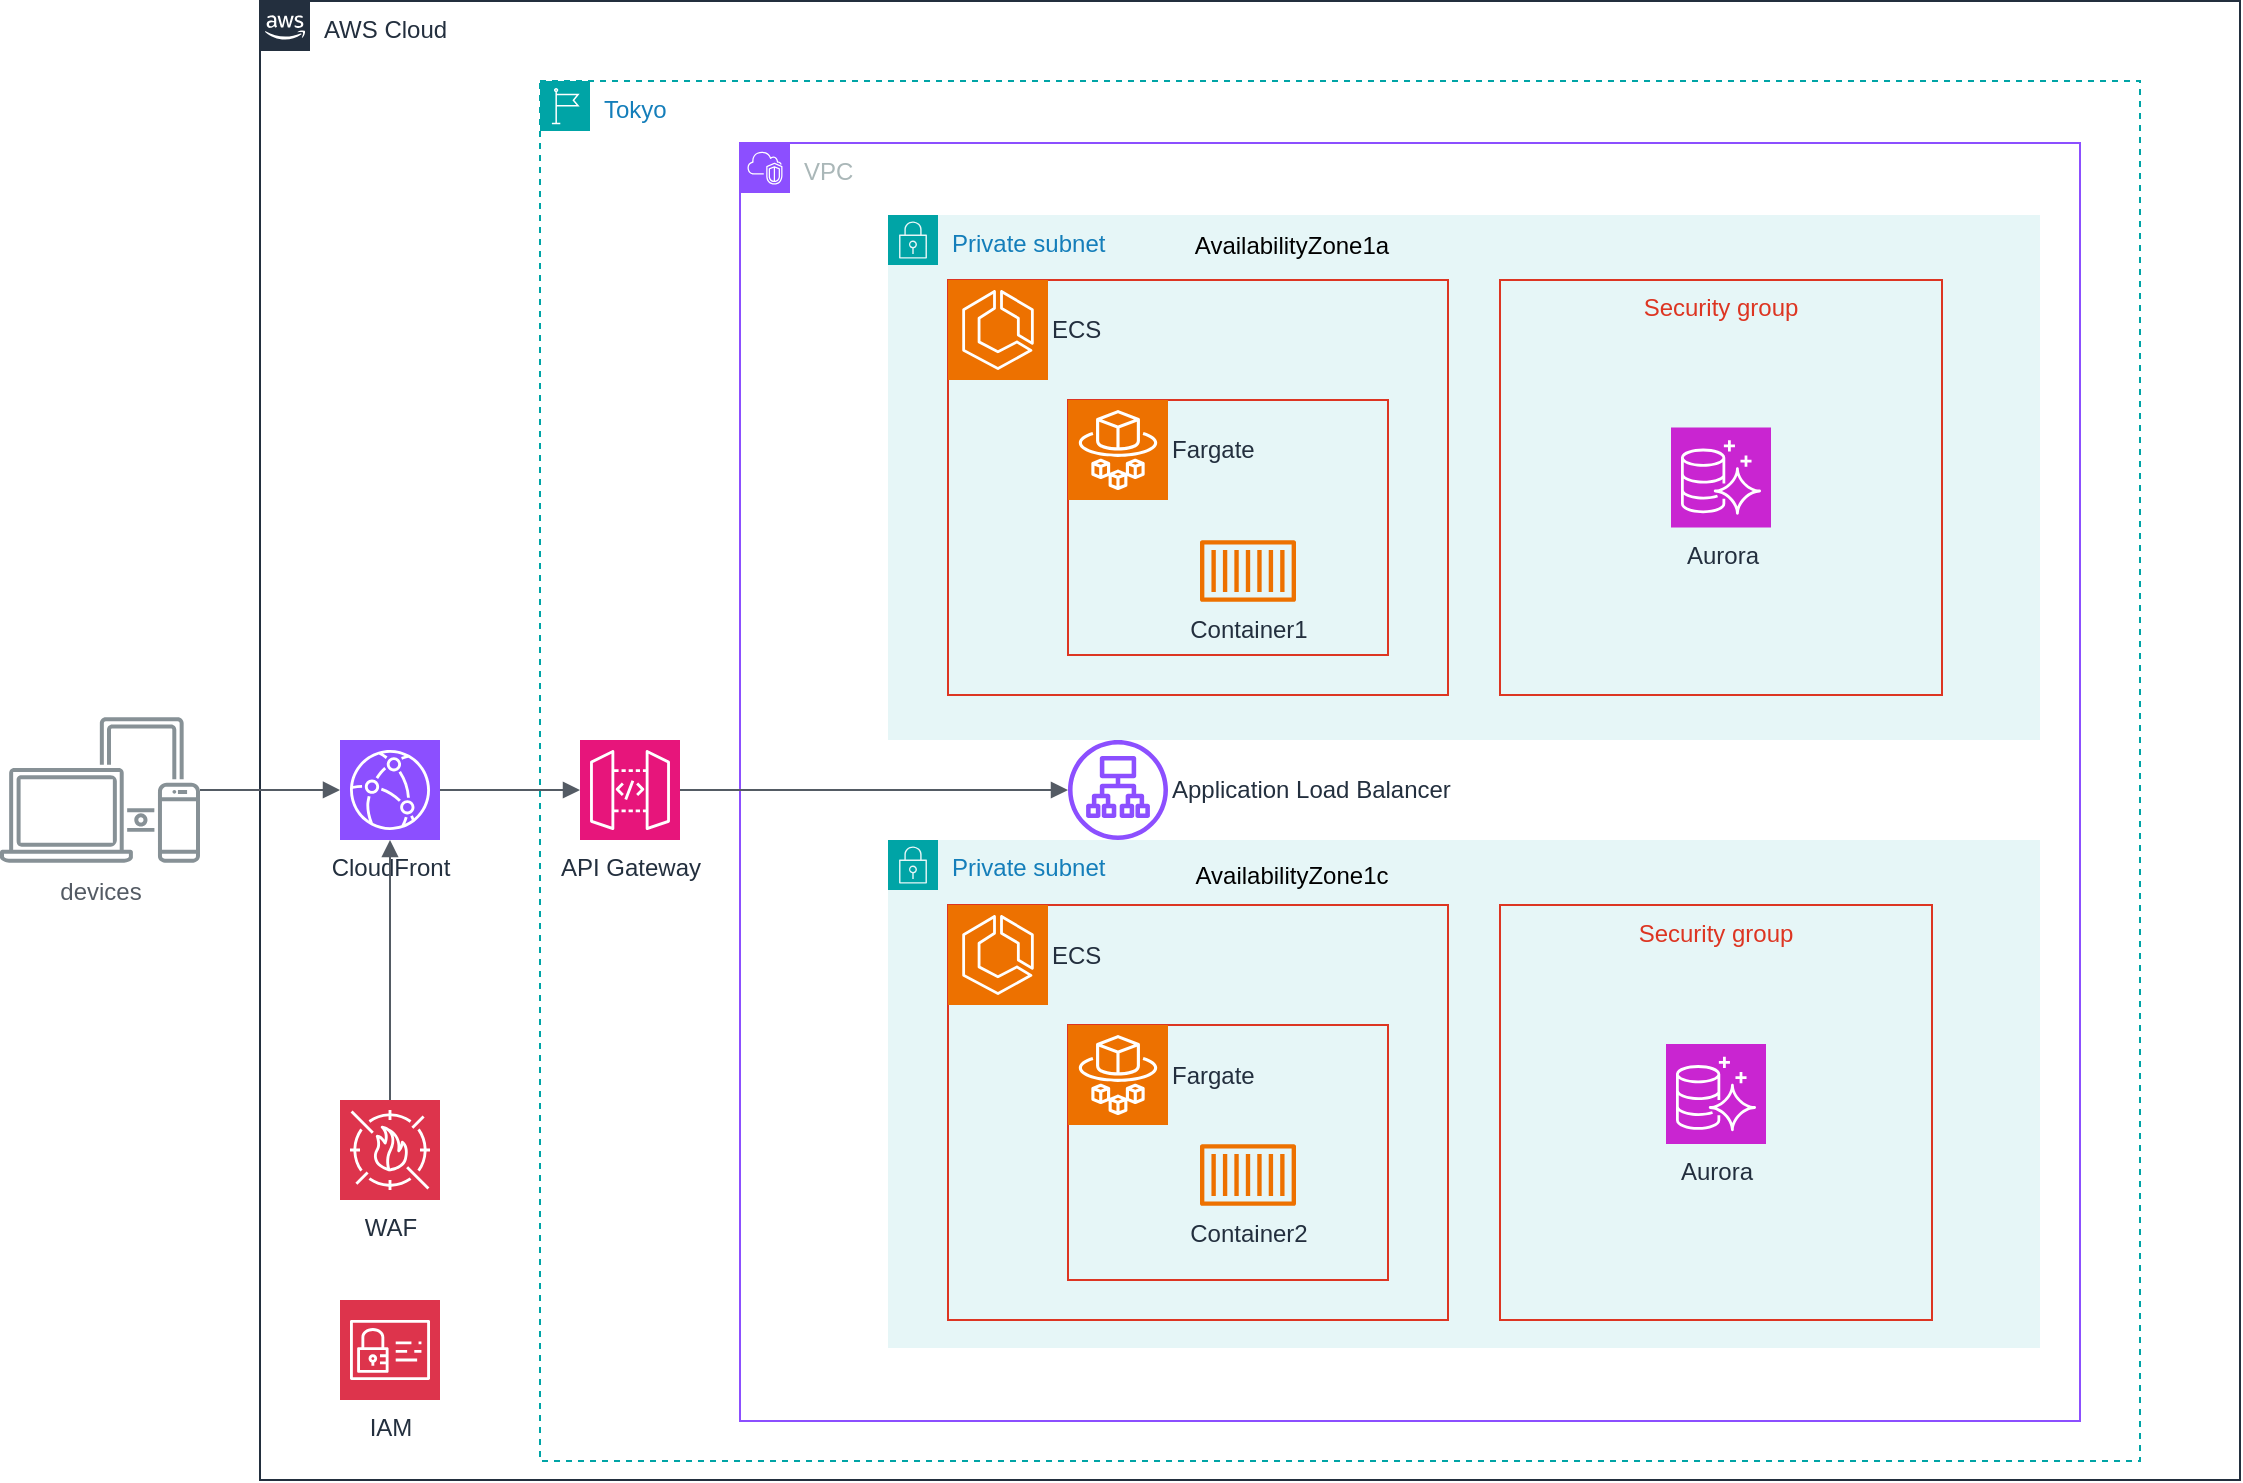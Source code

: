 <mxfile version="22.1.0" type="github">
  <diagram id="Ht1M8jgEwFfnCIfOTk4-" name="Page-1">
    <mxGraphModel dx="1434" dy="1609" grid="1" gridSize="10" guides="1" tooltips="1" connect="1" arrows="1" fold="1" page="1" pageScale="1" pageWidth="1169" pageHeight="827" background="#FFFFFF" math="0" shadow="0">
      <root>
        <mxCell id="0" />
        <mxCell id="1" parent="0" />
        <object label="AWS Cloud" id="UEzPUAAOIrF-is8g5C7q-175">
          <mxCell style="points=[[0,0],[0.25,0],[0.5,0],[0.75,0],[1,0],[1,0.25],[1,0.5],[1,0.75],[1,1],[0.75,1],[0.5,1],[0.25,1],[0,1],[0,0.75],[0,0.5],[0,0.25]];outlineConnect=0;gradientColor=none;html=1;whiteSpace=wrap;fontSize=12;fontStyle=0;shape=mxgraph.aws4.group;grIcon=mxgraph.aws4.group_aws_cloud_alt;strokeColor=#232F3E;fillColor=none;verticalAlign=top;align=left;spacingLeft=30;fontColor=#232F3E;dashed=0;labelBackgroundColor=#ffffff;container=1;pointerEvents=0;collapsible=0;recursiveResize=0;rounded=1;" parent="1" vertex="1">
            <mxGeometry x="140" y="-789.5" width="990" height="739.5" as="geometry" />
          </mxCell>
        </object>
        <mxCell id="2OEAKkn2EyUSQTswXAGM-7" value="Tokyo" style="points=[[0,0],[0.25,0],[0.5,0],[0.75,0],[1,0],[1,0.25],[1,0.5],[1,0.75],[1,1],[0.75,1],[0.5,1],[0.25,1],[0,1],[0,0.75],[0,0.5],[0,0.25]];outlineConnect=0;gradientColor=none;html=1;whiteSpace=wrap;fontSize=12;fontStyle=0;container=1;pointerEvents=0;collapsible=0;recursiveResize=0;shape=mxgraph.aws4.group;grIcon=mxgraph.aws4.group_region;strokeColor=#00A4A6;fillColor=none;verticalAlign=top;align=left;spacingLeft=30;fontColor=#147EBA;dashed=1;rounded=1;" vertex="1" parent="UEzPUAAOIrF-is8g5C7q-175">
          <mxGeometry x="140" y="40" width="800" height="690" as="geometry" />
        </mxCell>
        <mxCell id="2OEAKkn2EyUSQTswXAGM-9" value="VPC" style="points=[[0,0],[0.25,0],[0.5,0],[0.75,0],[1,0],[1,0.25],[1,0.5],[1,0.75],[1,1],[0.75,1],[0.5,1],[0.25,1],[0,1],[0,0.75],[0,0.5],[0,0.25]];outlineConnect=0;gradientColor=none;html=1;whiteSpace=wrap;fontSize=12;fontStyle=0;container=1;pointerEvents=0;collapsible=0;recursiveResize=0;shape=mxgraph.aws4.group;grIcon=mxgraph.aws4.group_vpc2;strokeColor=#8C4FFF;fillColor=none;verticalAlign=top;align=left;spacingLeft=30;fontColor=#AAB7B8;dashed=0;rounded=1;" vertex="1" parent="2OEAKkn2EyUSQTswXAGM-7">
          <mxGeometry x="100" y="31" width="670" height="639" as="geometry" />
        </mxCell>
        <mxCell id="2OEAKkn2EyUSQTswXAGM-11" value="Private subnet" style="points=[[0,0],[0.25,0],[0.5,0],[0.75,0],[1,0],[1,0.25],[1,0.5],[1,0.75],[1,1],[0.75,1],[0.5,1],[0.25,1],[0,1],[0,0.75],[0,0.5],[0,0.25]];outlineConnect=0;gradientColor=none;html=1;whiteSpace=wrap;fontSize=12;fontStyle=0;container=1;pointerEvents=0;collapsible=0;recursiveResize=0;shape=mxgraph.aws4.group;grIcon=mxgraph.aws4.group_security_group;grStroke=0;strokeColor=#00A4A6;fillColor=#E6F6F7;verticalAlign=top;align=left;spacingLeft=30;fontColor=#147EBA;dashed=0;rounded=1;" vertex="1" parent="2OEAKkn2EyUSQTswXAGM-9">
          <mxGeometry x="74" y="348.5" width="576" height="254" as="geometry" />
        </mxCell>
        <mxCell id="2OEAKkn2EyUSQTswXAGM-12" value="" style="fillColor=none;strokeColor=#DD3522;verticalAlign=top;fontStyle=0;fontColor=#DD3522;whiteSpace=wrap;html=1;rounded=0;" vertex="1" parent="2OEAKkn2EyUSQTswXAGM-11">
          <mxGeometry x="30" y="32.5" width="250" height="207.5" as="geometry" />
        </mxCell>
        <mxCell id="2OEAKkn2EyUSQTswXAGM-14" value="ECS" style="sketch=0;points=[[0,0,0],[0.25,0,0],[0.5,0,0],[0.75,0,0],[1,0,0],[0,1,0],[0.25,1,0],[0.5,1,0],[0.75,1,0],[1,1,0],[0,0.25,0],[0,0.5,0],[0,0.75,0],[1,0.25,0],[1,0.5,0],[1,0.75,0]];outlineConnect=0;fontColor=#232F3E;fillColor=#ED7100;strokeColor=#ffffff;dashed=0;verticalLabelPosition=middle;verticalAlign=middle;align=left;html=1;fontSize=12;fontStyle=0;aspect=fixed;shape=mxgraph.aws4.resourceIcon;resIcon=mxgraph.aws4.ecs;rounded=1;labelPosition=right;" vertex="1" parent="2OEAKkn2EyUSQTswXAGM-11">
          <mxGeometry x="30" y="32.5" width="50" height="50" as="geometry" />
        </mxCell>
        <mxCell id="2OEAKkn2EyUSQTswXAGM-15" value="" style="fillColor=none;strokeColor=#DD3522;verticalAlign=top;fontStyle=0;fontColor=#DD3522;whiteSpace=wrap;html=1;rounded=0;" vertex="1" parent="2OEAKkn2EyUSQTswXAGM-11">
          <mxGeometry x="90" y="92.5" width="160" height="127.5" as="geometry" />
        </mxCell>
        <mxCell id="2OEAKkn2EyUSQTswXAGM-16" value="Fargate" style="sketch=0;points=[[0,0,0],[0.25,0,0],[0.5,0,0],[0.75,0,0],[1,0,0],[0,1,0],[0.25,1,0],[0.5,1,0],[0.75,1,0],[1,1,0],[0,0.25,0],[0,0.5,0],[0,0.75,0],[1,0.25,0],[1,0.5,0],[1,0.75,0]];outlineConnect=0;fontColor=#232F3E;fillColor=#ED7100;strokeColor=#ffffff;dashed=0;verticalLabelPosition=middle;verticalAlign=middle;align=left;html=1;fontSize=12;fontStyle=0;aspect=fixed;shape=mxgraph.aws4.resourceIcon;resIcon=mxgraph.aws4.fargate;rounded=1;labelPosition=right;" vertex="1" parent="2OEAKkn2EyUSQTswXAGM-11">
          <mxGeometry x="90" y="92.5" width="50" height="50" as="geometry" />
        </mxCell>
        <mxCell id="2OEAKkn2EyUSQTswXAGM-13" value="Container2" style="sketch=0;outlineConnect=0;fontColor=#232F3E;gradientColor=none;fillColor=#ED7100;strokeColor=none;dashed=0;verticalLabelPosition=bottom;verticalAlign=top;align=center;html=1;fontSize=12;fontStyle=0;aspect=fixed;pointerEvents=1;shape=mxgraph.aws4.container_1;rounded=1;" vertex="1" parent="2OEAKkn2EyUSQTswXAGM-11">
          <mxGeometry x="156" y="152" width="48" height="31" as="geometry" />
        </mxCell>
        <mxCell id="2OEAKkn2EyUSQTswXAGM-20" value="AvailabilityZone1c" style="text;html=1;strokeColor=none;fillColor=none;align=center;verticalAlign=middle;whiteSpace=wrap;rounded=0;" vertex="1" parent="2OEAKkn2EyUSQTswXAGM-11">
          <mxGeometry x="140" y="2.5" width="124" height="30" as="geometry" />
        </mxCell>
        <mxCell id="2OEAKkn2EyUSQTswXAGM-32" value="Security group" style="fillColor=none;strokeColor=#DD3522;verticalAlign=top;fontStyle=0;fontColor=#DD3522;whiteSpace=wrap;html=1;rounded=0;" vertex="1" parent="2OEAKkn2EyUSQTswXAGM-11">
          <mxGeometry x="306" y="32.5" width="216" height="207.5" as="geometry" />
        </mxCell>
        <mxCell id="2OEAKkn2EyUSQTswXAGM-30" value="Aurora" style="sketch=0;points=[[0,0,0],[0.25,0,0],[0.5,0,0],[0.75,0,0],[1,0,0],[0,1,0],[0.25,1,0],[0.5,1,0],[0.75,1,0],[1,1,0],[0,0.25,0],[0,0.5,0],[0,0.75,0],[1,0.25,0],[1,0.5,0],[1,0.75,0]];outlineConnect=0;fontColor=#232F3E;fillColor=#C925D1;strokeColor=#ffffff;dashed=0;verticalLabelPosition=bottom;verticalAlign=top;align=center;html=1;fontSize=12;fontStyle=0;aspect=fixed;shape=mxgraph.aws4.resourceIcon;resIcon=mxgraph.aws4.aurora;rounded=1;" vertex="1" parent="2OEAKkn2EyUSQTswXAGM-11">
          <mxGeometry x="389" y="102" width="50" height="50" as="geometry" />
        </mxCell>
        <mxCell id="2OEAKkn2EyUSQTswXAGM-34" value="Application Load Balancer" style="sketch=0;outlineConnect=0;fontColor=#232F3E;gradientColor=none;fillColor=#8C4FFF;strokeColor=none;dashed=0;verticalLabelPosition=middle;verticalAlign=middle;align=left;html=1;fontSize=12;fontStyle=0;aspect=fixed;pointerEvents=1;shape=mxgraph.aws4.application_load_balancer;rounded=1;labelPosition=right;" vertex="1" parent="2OEAKkn2EyUSQTswXAGM-9">
          <mxGeometry x="164" y="298.5" width="50" height="50" as="geometry" />
        </mxCell>
        <mxCell id="2OEAKkn2EyUSQTswXAGM-21" value="Private subnet" style="points=[[0,0],[0.25,0],[0.5,0],[0.75,0],[1,0],[1,0.25],[1,0.5],[1,0.75],[1,1],[0.75,1],[0.5,1],[0.25,1],[0,1],[0,0.75],[0,0.5],[0,0.25]];outlineConnect=0;gradientColor=none;html=1;whiteSpace=wrap;fontSize=12;fontStyle=0;container=1;pointerEvents=0;collapsible=0;recursiveResize=0;shape=mxgraph.aws4.group;grIcon=mxgraph.aws4.group_security_group;grStroke=0;strokeColor=#00A4A6;fillColor=#E6F6F7;verticalAlign=top;align=left;spacingLeft=30;fontColor=#147EBA;dashed=0;rounded=1;" vertex="1" parent="2OEAKkn2EyUSQTswXAGM-9">
          <mxGeometry x="74" y="36" width="576" height="262.5" as="geometry" />
        </mxCell>
        <mxCell id="2OEAKkn2EyUSQTswXAGM-22" value="" style="fillColor=none;strokeColor=#DD3522;verticalAlign=top;fontStyle=0;fontColor=#DD3522;whiteSpace=wrap;html=1;rounded=0;" vertex="1" parent="2OEAKkn2EyUSQTswXAGM-21">
          <mxGeometry x="30" y="32.5" width="250" height="207.5" as="geometry" />
        </mxCell>
        <mxCell id="2OEAKkn2EyUSQTswXAGM-23" value="ECS" style="sketch=0;points=[[0,0,0],[0.25,0,0],[0.5,0,0],[0.75,0,0],[1,0,0],[0,1,0],[0.25,1,0],[0.5,1,0],[0.75,1,0],[1,1,0],[0,0.25,0],[0,0.5,0],[0,0.75,0],[1,0.25,0],[1,0.5,0],[1,0.75,0]];outlineConnect=0;fontColor=#232F3E;fillColor=#ED7100;strokeColor=#ffffff;dashed=0;verticalLabelPosition=middle;verticalAlign=middle;align=left;html=1;fontSize=12;fontStyle=0;aspect=fixed;shape=mxgraph.aws4.resourceIcon;resIcon=mxgraph.aws4.ecs;rounded=1;labelPosition=right;" vertex="1" parent="2OEAKkn2EyUSQTswXAGM-21">
          <mxGeometry x="30" y="32.5" width="50" height="50" as="geometry" />
        </mxCell>
        <mxCell id="2OEAKkn2EyUSQTswXAGM-24" value="" style="fillColor=none;strokeColor=#DD3522;verticalAlign=top;fontStyle=0;fontColor=#DD3522;whiteSpace=wrap;html=1;rounded=0;" vertex="1" parent="2OEAKkn2EyUSQTswXAGM-21">
          <mxGeometry x="90" y="92.5" width="160" height="127.5" as="geometry" />
        </mxCell>
        <mxCell id="2OEAKkn2EyUSQTswXAGM-25" value="Fargate" style="sketch=0;points=[[0,0,0],[0.25,0,0],[0.5,0,0],[0.75,0,0],[1,0,0],[0,1,0],[0.25,1,0],[0.5,1,0],[0.75,1,0],[1,1,0],[0,0.25,0],[0,0.5,0],[0,0.75,0],[1,0.25,0],[1,0.5,0],[1,0.75,0]];outlineConnect=0;fontColor=#232F3E;fillColor=#ED7100;strokeColor=#ffffff;dashed=0;verticalLabelPosition=middle;verticalAlign=middle;align=left;html=1;fontSize=12;fontStyle=0;aspect=fixed;shape=mxgraph.aws4.resourceIcon;resIcon=mxgraph.aws4.fargate;rounded=1;labelPosition=right;" vertex="1" parent="2OEAKkn2EyUSQTswXAGM-21">
          <mxGeometry x="90" y="92.5" width="50" height="50" as="geometry" />
        </mxCell>
        <mxCell id="2OEAKkn2EyUSQTswXAGM-26" value="Container1" style="sketch=0;outlineConnect=0;fontColor=#232F3E;gradientColor=none;fillColor=#ED7100;strokeColor=none;dashed=0;verticalLabelPosition=bottom;verticalAlign=top;align=center;html=1;fontSize=12;fontStyle=0;aspect=fixed;pointerEvents=1;shape=mxgraph.aws4.container_1;rounded=1;" vertex="1" parent="2OEAKkn2EyUSQTswXAGM-21">
          <mxGeometry x="156" y="162.5" width="48" height="31" as="geometry" />
        </mxCell>
        <mxCell id="2OEAKkn2EyUSQTswXAGM-27" value="AvailabilityZone1a" style="text;html=1;strokeColor=none;fillColor=none;align=center;verticalAlign=middle;whiteSpace=wrap;rounded=0;" vertex="1" parent="2OEAKkn2EyUSQTswXAGM-21">
          <mxGeometry x="140" width="124" height="30" as="geometry" />
        </mxCell>
        <mxCell id="2OEAKkn2EyUSQTswXAGM-31" value="Security group" style="fillColor=none;strokeColor=#DD3522;verticalAlign=top;fontStyle=0;fontColor=#DD3522;whiteSpace=wrap;html=1;rounded=0;" vertex="1" parent="2OEAKkn2EyUSQTswXAGM-21">
          <mxGeometry x="306" y="32.5" width="221" height="207.5" as="geometry" />
        </mxCell>
        <mxCell id="2OEAKkn2EyUSQTswXAGM-6" value="Aurora" style="sketch=0;points=[[0,0,0],[0.25,0,0],[0.5,0,0],[0.75,0,0],[1,0,0],[0,1,0],[0.25,1,0],[0.5,1,0],[0.75,1,0],[1,1,0],[0,0.25,0],[0,0.5,0],[0,0.75,0],[1,0.25,0],[1,0.5,0],[1,0.75,0]];outlineConnect=0;fontColor=#232F3E;fillColor=#C925D1;strokeColor=#ffffff;dashed=0;verticalLabelPosition=bottom;verticalAlign=top;align=center;html=1;fontSize=12;fontStyle=0;aspect=fixed;shape=mxgraph.aws4.resourceIcon;resIcon=mxgraph.aws4.aurora;rounded=1;" vertex="1" parent="2OEAKkn2EyUSQTswXAGM-21">
          <mxGeometry x="391.5" y="106.25" width="50" height="50" as="geometry" />
        </mxCell>
        <mxCell id="2OEAKkn2EyUSQTswXAGM-4" value="API Gateway" style="sketch=0;points=[[0,0,0],[0.25,0,0],[0.5,0,0],[0.75,0,0],[1,0,0],[0,1,0],[0.25,1,0],[0.5,1,0],[0.75,1,0],[1,1,0],[0,0.25,0],[0,0.5,0],[0,0.75,0],[1,0.25,0],[1,0.5,0],[1,0.75,0]];outlineConnect=0;fontColor=#232F3E;fillColor=#E7157B;strokeColor=#ffffff;dashed=0;verticalLabelPosition=bottom;verticalAlign=top;align=center;html=1;fontSize=12;fontStyle=0;aspect=fixed;shape=mxgraph.aws4.resourceIcon;resIcon=mxgraph.aws4.api_gateway;rounded=1;" vertex="1" parent="2OEAKkn2EyUSQTswXAGM-7">
          <mxGeometry x="20" y="329.5" width="50" height="50" as="geometry" />
        </mxCell>
        <mxCell id="2OEAKkn2EyUSQTswXAGM-37" value="" style="edgeStyle=orthogonalEdgeStyle;html=1;endArrow=block;elbow=vertical;startArrow=none;endFill=1;strokeColor=#545B64;rounded=0;exitX=1;exitY=0.5;exitDx=0;exitDy=0;exitPerimeter=0;" edge="1" parent="2OEAKkn2EyUSQTswXAGM-7" source="2OEAKkn2EyUSQTswXAGM-4" target="2OEAKkn2EyUSQTswXAGM-34">
          <mxGeometry width="100" relative="1" as="geometry">
            <mxPoint x="-30" y="429.5" as="sourcePoint" />
            <mxPoint x="70" y="429.5" as="targetPoint" />
          </mxGeometry>
        </mxCell>
        <mxCell id="2OEAKkn2EyUSQTswXAGM-3" value="CloudFront" style="sketch=0;points=[[0,0,0],[0.25,0,0],[0.5,0,0],[0.75,0,0],[1,0,0],[0,1,0],[0.25,1,0],[0.5,1,0],[0.75,1,0],[1,1,0],[0,0.25,0],[0,0.5,0],[0,0.75,0],[1,0.25,0],[1,0.5,0],[1,0.75,0]];outlineConnect=0;fontColor=#232F3E;fillColor=#8C4FFF;strokeColor=#ffffff;dashed=0;verticalLabelPosition=bottom;verticalAlign=top;align=center;html=1;fontSize=12;fontStyle=0;aspect=fixed;shape=mxgraph.aws4.resourceIcon;resIcon=mxgraph.aws4.cloudfront;rounded=1;" vertex="1" parent="UEzPUAAOIrF-is8g5C7q-175">
          <mxGeometry x="40" y="369.5" width="50" height="50" as="geometry" />
        </mxCell>
        <mxCell id="2OEAKkn2EyUSQTswXAGM-2" value="WAF" style="sketch=0;points=[[0,0,0],[0.25,0,0],[0.5,0,0],[0.75,0,0],[1,0,0],[0,1,0],[0.25,1,0],[0.5,1,0],[0.75,1,0],[1,1,0],[0,0.25,0],[0,0.5,0],[0,0.75,0],[1,0.25,0],[1,0.5,0],[1,0.75,0]];outlineConnect=0;fontColor=#232F3E;fillColor=#DD344C;strokeColor=#ffffff;dashed=0;verticalLabelPosition=bottom;verticalAlign=top;align=center;html=1;fontSize=12;fontStyle=0;aspect=fixed;shape=mxgraph.aws4.resourceIcon;resIcon=mxgraph.aws4.waf;rounded=1;" vertex="1" parent="UEzPUAAOIrF-is8g5C7q-175">
          <mxGeometry x="40" y="549.5" width="50" height="50" as="geometry" />
        </mxCell>
        <mxCell id="2OEAKkn2EyUSQTswXAGM-29" value="" style="edgeStyle=orthogonalEdgeStyle;html=1;endArrow=none;elbow=vertical;startArrow=block;startFill=1;strokeColor=#545B64;rounded=0;entryX=0.5;entryY=0;entryDx=0;entryDy=0;entryPerimeter=0;" edge="1" parent="UEzPUAAOIrF-is8g5C7q-175" source="2OEAKkn2EyUSQTswXAGM-3" target="2OEAKkn2EyUSQTswXAGM-2">
          <mxGeometry width="100" relative="1" as="geometry">
            <mxPoint x="50" y="399.5" as="sourcePoint" />
            <mxPoint x="150" y="399.5" as="targetPoint" />
          </mxGeometry>
        </mxCell>
        <mxCell id="2OEAKkn2EyUSQTswXAGM-1" value="IAM" style="sketch=0;points=[[0,0,0],[0.25,0,0],[0.5,0,0],[0.75,0,0],[1,0,0],[0,1,0],[0.25,1,0],[0.5,1,0],[0.75,1,0],[1,1,0],[0,0.25,0],[0,0.5,0],[0,0.75,0],[1,0.25,0],[1,0.5,0],[1,0.75,0]];outlineConnect=0;fontColor=#232F3E;fillColor=#DD344C;strokeColor=#ffffff;dashed=0;verticalLabelPosition=bottom;verticalAlign=top;align=center;html=1;fontSize=12;fontStyle=0;aspect=fixed;shape=mxgraph.aws4.resourceIcon;resIcon=mxgraph.aws4.identity_and_access_management;rounded=1;" vertex="1" parent="UEzPUAAOIrF-is8g5C7q-175">
          <mxGeometry x="40" y="649.5" width="50" height="50" as="geometry" />
        </mxCell>
        <mxCell id="2OEAKkn2EyUSQTswXAGM-36" value="" style="edgeStyle=orthogonalEdgeStyle;html=1;endArrow=block;elbow=vertical;startArrow=none;endFill=1;strokeColor=#545B64;rounded=0;exitX=1;exitY=0.5;exitDx=0;exitDy=0;exitPerimeter=0;entryX=0;entryY=0.5;entryDx=0;entryDy=0;entryPerimeter=0;" edge="1" parent="UEzPUAAOIrF-is8g5C7q-175" source="2OEAKkn2EyUSQTswXAGM-3" target="2OEAKkn2EyUSQTswXAGM-4">
          <mxGeometry width="100" relative="1" as="geometry">
            <mxPoint x="-110" y="529.5" as="sourcePoint" />
            <mxPoint x="-10" y="529.5" as="targetPoint" />
          </mxGeometry>
        </mxCell>
        <mxCell id="2OEAKkn2EyUSQTswXAGM-17" value="devices" style="sketch=0;outlineConnect=0;gradientColor=none;fontColor=#545B64;strokeColor=none;fillColor=#879196;dashed=0;verticalLabelPosition=bottom;verticalAlign=top;align=center;html=1;fontSize=12;fontStyle=0;aspect=fixed;shape=mxgraph.aws4.illustration_devices;pointerEvents=1;rounded=1;" vertex="1" parent="1">
          <mxGeometry x="10" y="-431.5" width="100" height="73" as="geometry" />
        </mxCell>
        <mxCell id="2OEAKkn2EyUSQTswXAGM-19" value="" style="edgeStyle=orthogonalEdgeStyle;html=1;endArrow=block;elbow=vertical;startArrow=none;endFill=1;strokeColor=#545B64;rounded=0;entryX=0;entryY=0.5;entryDx=0;entryDy=0;entryPerimeter=0;" edge="1" parent="1" source="2OEAKkn2EyUSQTswXAGM-17" target="2OEAKkn2EyUSQTswXAGM-3">
          <mxGeometry width="100" relative="1" as="geometry">
            <mxPoint x="140" y="-450" as="sourcePoint" />
            <mxPoint x="230" y="-440" as="targetPoint" />
          </mxGeometry>
        </mxCell>
      </root>
    </mxGraphModel>
  </diagram>
</mxfile>
